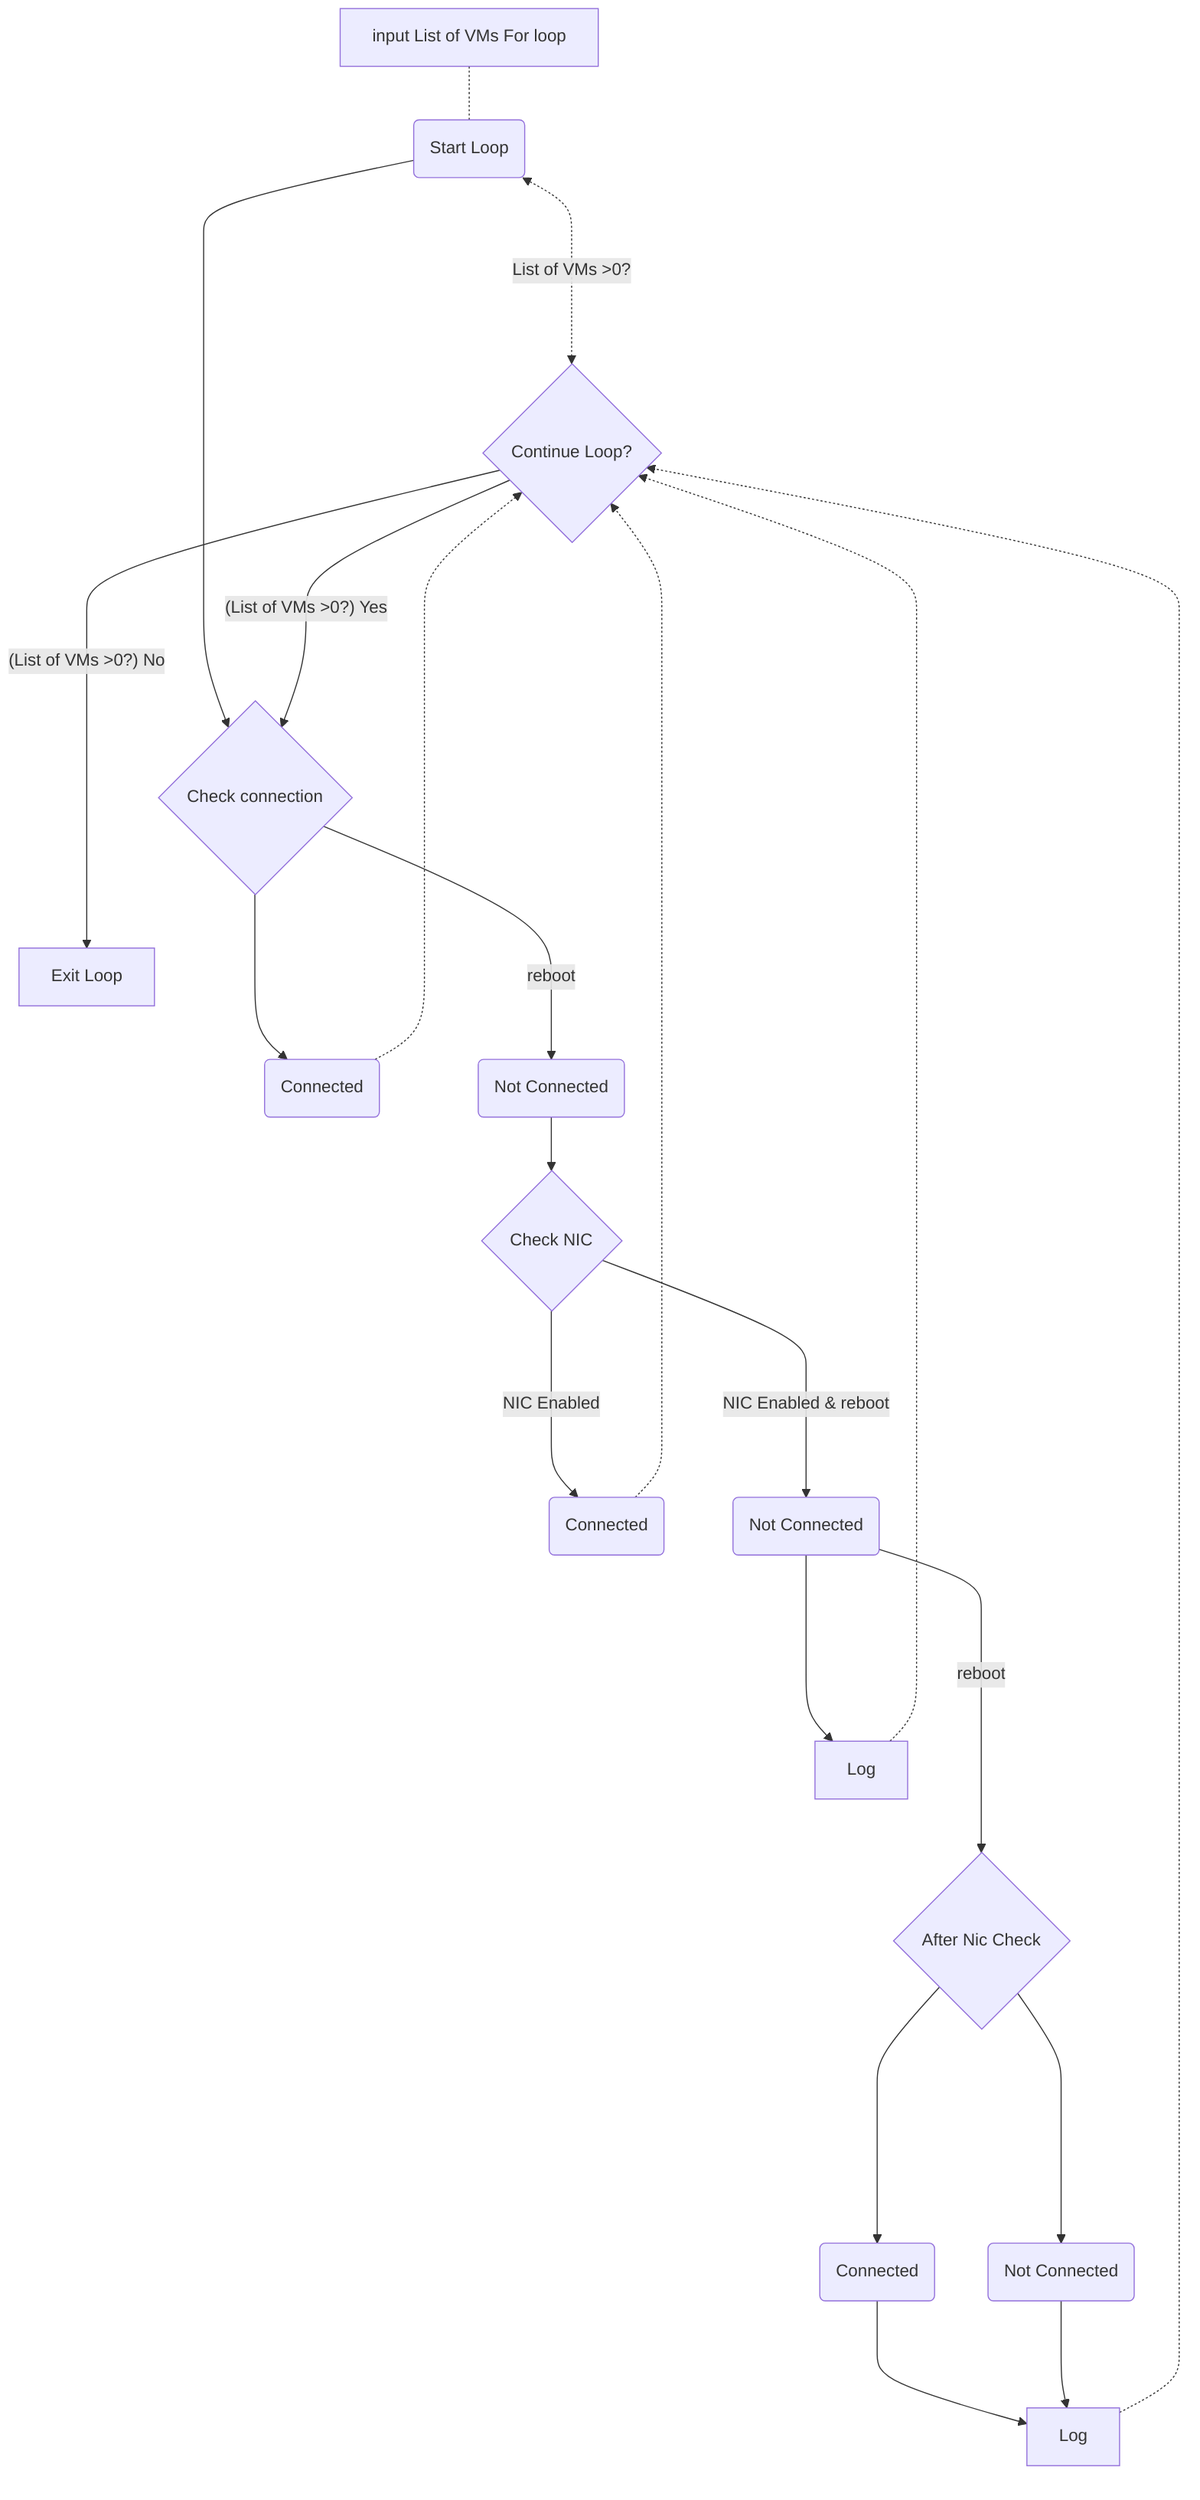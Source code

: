flowchart TB
N & A;
A <-.->|List of VMs >0?| B;
A ------> C;
C ---> D;
C --->|reboot| E;
E --> F;
F ---->|NIC Enabled| G;
F ---->|NIC Enabled & reboot| H;
H ----> I;
I -.-> B;
G -.-> B;
H ----->|reboot| J;
J --> K;
J -----> L;
L ---> M;
M -.-> B;
K ---> M;
B ---->|"(List of VMs >0?) No"| N;
B --->|"(List of VMs >0?) Yes"| C;
D -.-> B;
O & A; 
O -.-
A(Start Loop)
B{Continue Loop?}
C{Check connection}
D(Connected)
E(Not Connected)
F{Check NIC}
G(Connected)
H(Not Connected)
I[Log]
J{After Nic Check}
M[Log]
L(Connected)
K(Not Connected)
N[Exit Loop]
O[input List of VMs For loop]
